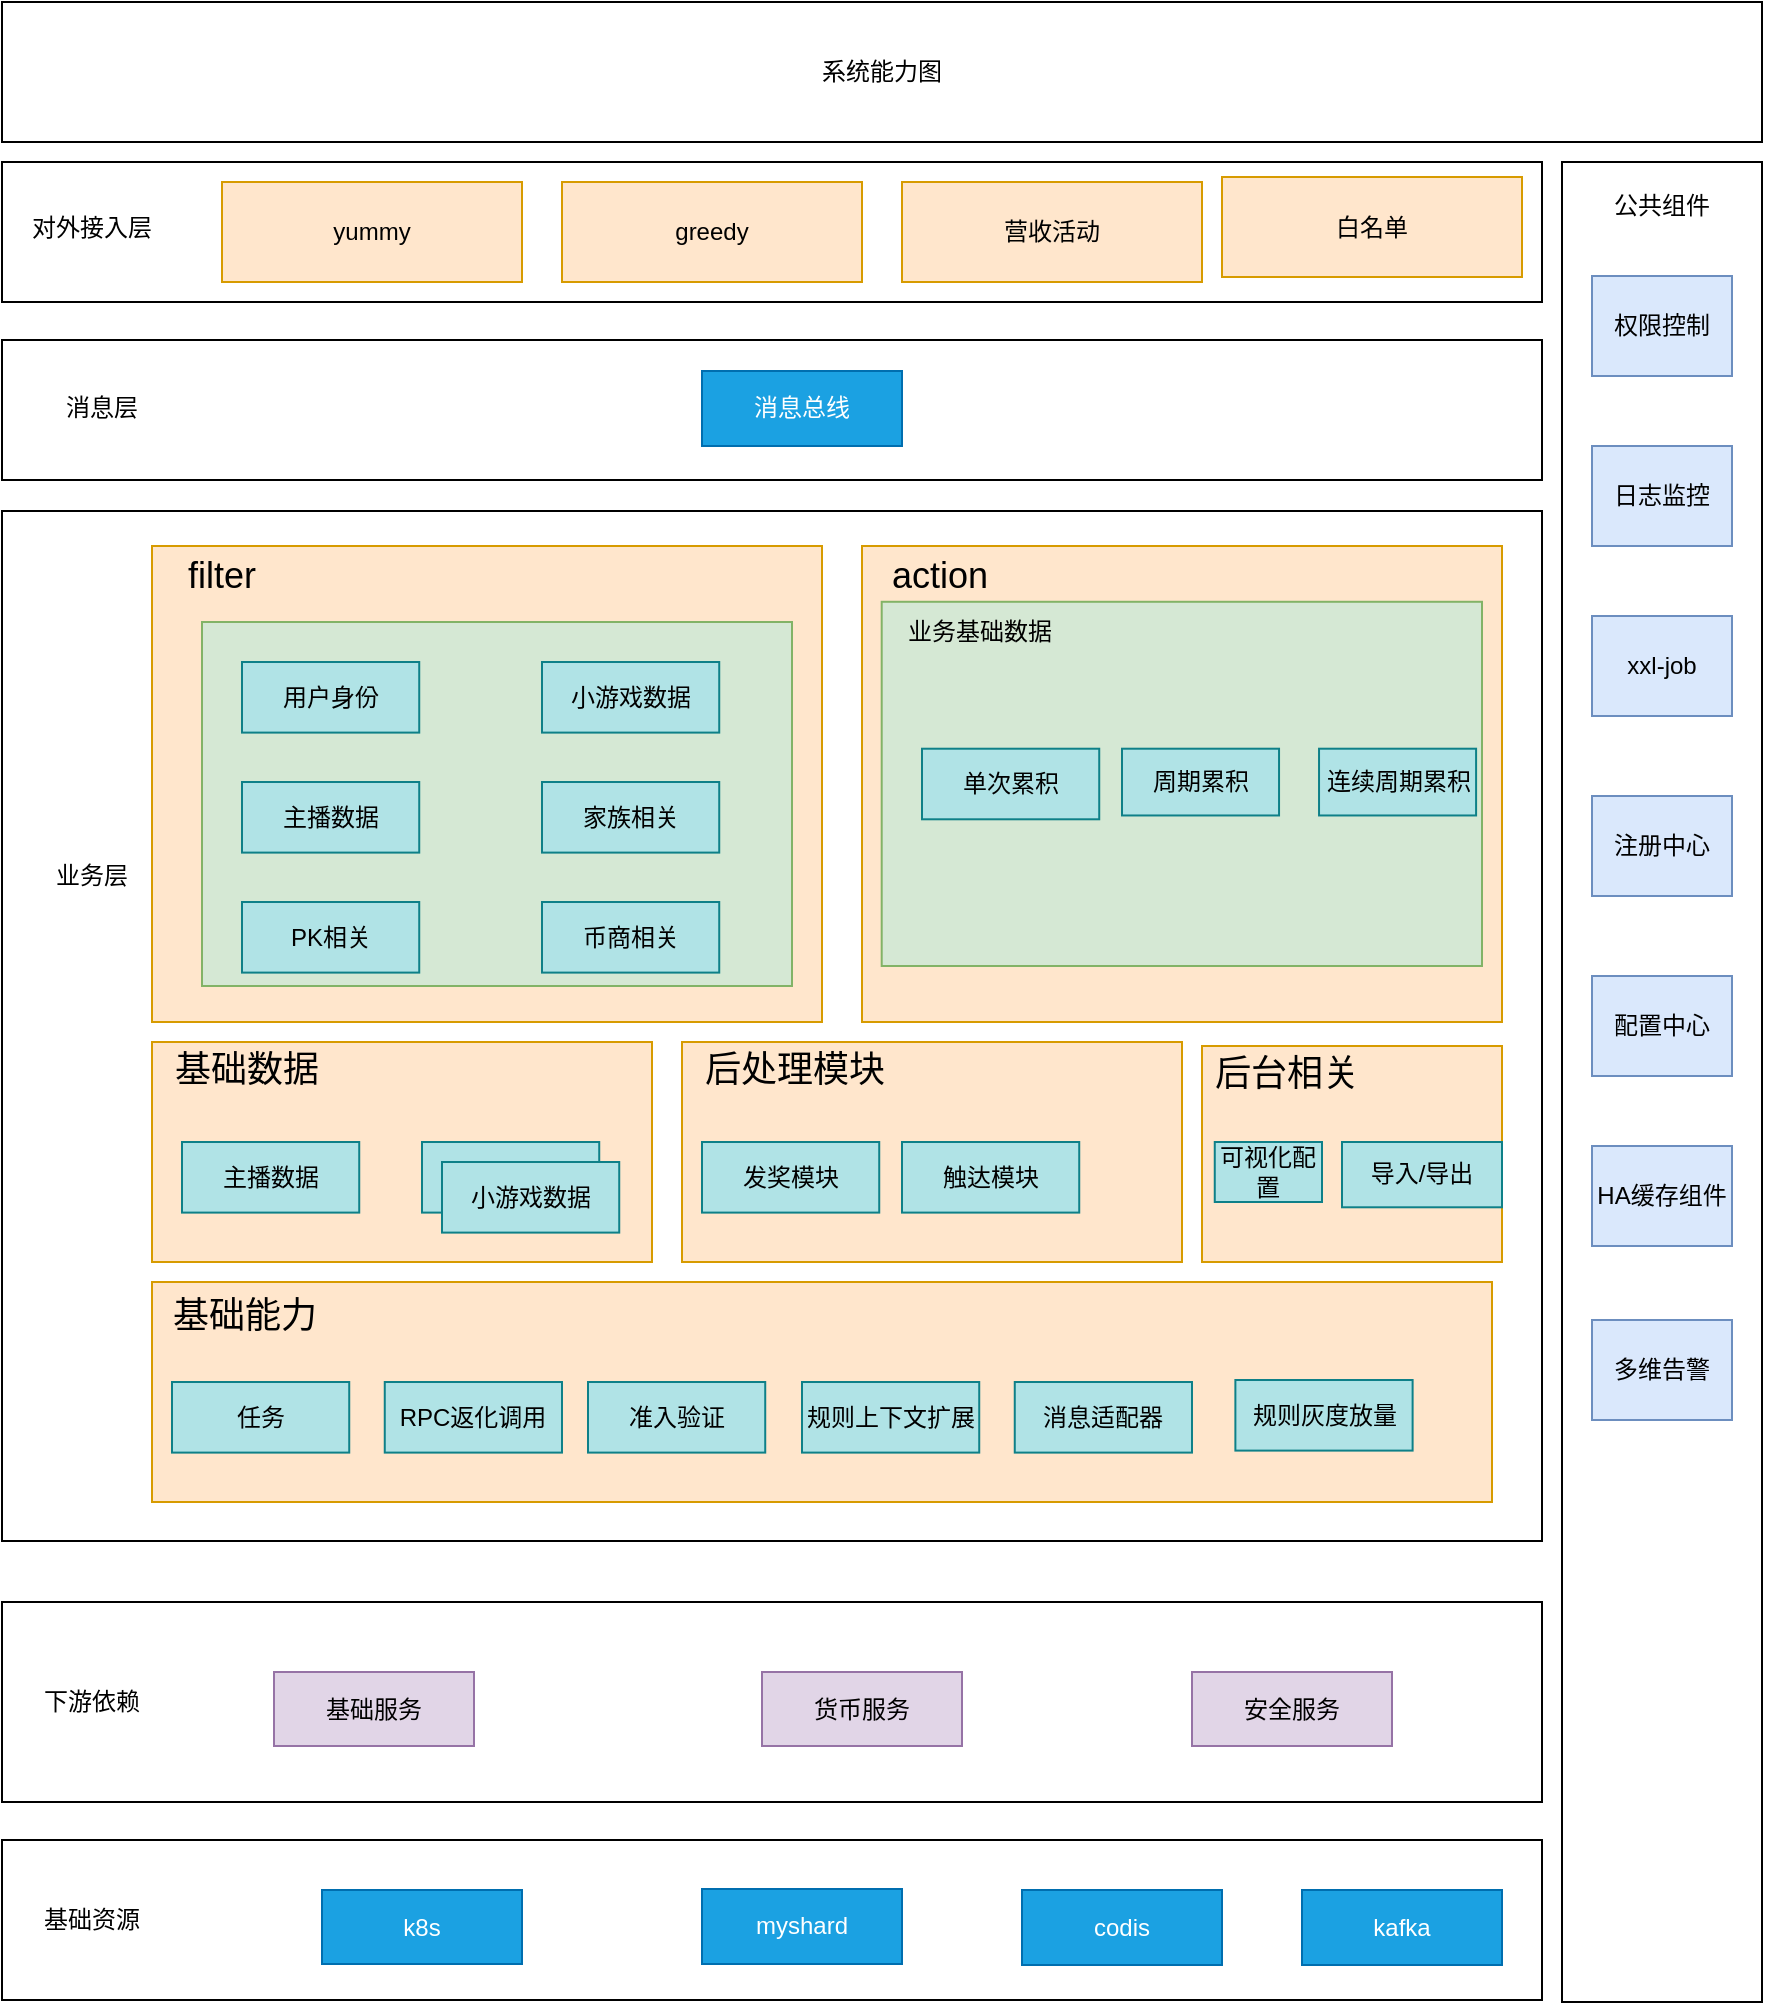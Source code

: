 <mxfile version="22.1.18" type="github">
  <diagram id="kP-WApDtpRvp6NtTZGy2" name="第 1 页">
    <mxGraphModel dx="1026" dy="572" grid="1" gridSize="10" guides="1" tooltips="1" connect="1" arrows="1" fold="1" page="1" pageScale="1" pageWidth="827" pageHeight="1169" math="0" shadow="0">
      <root>
        <mxCell id="0" />
        <mxCell id="1" parent="0" />
        <mxCell id="kpVw8w48rec5jtllySkK-1" value="系统能力图" style="rounded=0;whiteSpace=wrap;html=1;" parent="1" vertex="1">
          <mxGeometry x="90" y="250" width="880" height="70" as="geometry" />
        </mxCell>
        <mxCell id="kpVw8w48rec5jtllySkK-2" value="" style="rounded=0;whiteSpace=wrap;html=1;" parent="1" vertex="1">
          <mxGeometry x="90" y="330" width="770" height="70" as="geometry" />
        </mxCell>
        <mxCell id="kpVw8w48rec5jtllySkK-3" value="对外接入层" style="text;html=1;strokeColor=none;fillColor=none;align=center;verticalAlign=middle;whiteSpace=wrap;rounded=0;" parent="1" vertex="1">
          <mxGeometry x="100" y="345" width="70" height="35" as="geometry" />
        </mxCell>
        <mxCell id="kpVw8w48rec5jtllySkK-6" value="营收活动" style="rounded=0;whiteSpace=wrap;html=1;fillColor=#ffe6cc;strokeColor=#d79b00;" parent="1" vertex="1">
          <mxGeometry x="540" y="340" width="150" height="50" as="geometry" />
        </mxCell>
        <mxCell id="kpVw8w48rec5jtllySkK-7" value="" style="rounded=0;whiteSpace=wrap;html=1;" parent="1" vertex="1">
          <mxGeometry x="90" y="504.5" width="770" height="515" as="geometry" />
        </mxCell>
        <mxCell id="kpVw8w48rec5jtllySkK-9" value="业务层" style="text;html=1;strokeColor=none;fillColor=none;align=center;verticalAlign=middle;whiteSpace=wrap;rounded=0;" parent="1" vertex="1">
          <mxGeometry x="105" y="672" width="60" height="30" as="geometry" />
        </mxCell>
        <mxCell id="kpVw8w48rec5jtllySkK-33" value="" style="rounded=0;whiteSpace=wrap;html=1;" parent="1" vertex="1">
          <mxGeometry x="870" y="330" width="100" height="920" as="geometry" />
        </mxCell>
        <mxCell id="kpVw8w48rec5jtllySkK-34" value="公共组件" style="text;html=1;strokeColor=none;fillColor=none;align=center;verticalAlign=middle;whiteSpace=wrap;rounded=0;" parent="1" vertex="1">
          <mxGeometry x="890" y="337" width="60" height="30" as="geometry" />
        </mxCell>
        <mxCell id="kpVw8w48rec5jtllySkK-43" value="" style="rounded=0;whiteSpace=wrap;html=1;" parent="1" vertex="1">
          <mxGeometry x="90" y="1050" width="770" height="100" as="geometry" />
        </mxCell>
        <mxCell id="kpVw8w48rec5jtllySkK-44" value="下游依赖" style="text;html=1;strokeColor=none;fillColor=none;align=center;verticalAlign=middle;whiteSpace=wrap;rounded=0;" parent="1" vertex="1">
          <mxGeometry x="105" y="1085" width="60" height="30" as="geometry" />
        </mxCell>
        <mxCell id="kpVw8w48rec5jtllySkK-45" value="基础服务" style="rounded=0;whiteSpace=wrap;html=1;fillColor=#e1d5e7;strokeColor=#9673a6;" parent="1" vertex="1">
          <mxGeometry x="226" y="1085" width="100" height="37" as="geometry" />
        </mxCell>
        <mxCell id="kpVw8w48rec5jtllySkK-46" value="货币服务" style="rounded=0;whiteSpace=wrap;html=1;fillColor=#e1d5e7;strokeColor=#9673a6;" parent="1" vertex="1">
          <mxGeometry x="470" y="1085" width="100" height="37" as="geometry" />
        </mxCell>
        <mxCell id="kpVw8w48rec5jtllySkK-48" value="安全服务" style="rounded=0;whiteSpace=wrap;html=1;fillColor=#e1d5e7;strokeColor=#9673a6;" parent="1" vertex="1">
          <mxGeometry x="685" y="1085" width="100" height="37" as="geometry" />
        </mxCell>
        <mxCell id="kpVw8w48rec5jtllySkK-49" value="" style="rounded=0;whiteSpace=wrap;html=1;" parent="1" vertex="1">
          <mxGeometry x="90" y="1169" width="770" height="80" as="geometry" />
        </mxCell>
        <mxCell id="kpVw8w48rec5jtllySkK-50" value="基础资源" style="text;html=1;strokeColor=none;fillColor=none;align=center;verticalAlign=middle;whiteSpace=wrap;rounded=0;" parent="1" vertex="1">
          <mxGeometry x="105" y="1194" width="60" height="30" as="geometry" />
        </mxCell>
        <mxCell id="kpVw8w48rec5jtllySkK-51" value="k8s" style="rounded=0;whiteSpace=wrap;html=1;fillColor=#1ba1e2;strokeColor=#006EAF;fontColor=#ffffff;" parent="1" vertex="1">
          <mxGeometry x="250" y="1194" width="100" height="37" as="geometry" />
        </mxCell>
        <mxCell id="kpVw8w48rec5jtllySkK-52" value="myshard" style="rounded=0;whiteSpace=wrap;html=1;fillColor=#1ba1e2;strokeColor=#006EAF;fontColor=#ffffff;" parent="1" vertex="1">
          <mxGeometry x="440" y="1193.5" width="100" height="37.5" as="geometry" />
        </mxCell>
        <mxCell id="kpVw8w48rec5jtllySkK-53" value="codis" style="rounded=0;whiteSpace=wrap;html=1;fillColor=#1ba1e2;strokeColor=#006EAF;fontColor=#ffffff;" parent="1" vertex="1">
          <mxGeometry x="600" y="1194" width="100" height="37.5" as="geometry" />
        </mxCell>
        <mxCell id="g8VQBxRtrbRmx6s4JdtM-1" value="权限控制" style="rounded=0;whiteSpace=wrap;html=1;fillColor=#dae8fc;strokeColor=#6c8ebf;" parent="1" vertex="1">
          <mxGeometry x="885" y="387" width="70" height="50" as="geometry" />
        </mxCell>
        <mxCell id="EJtgx4ozu5CaRGJBaJ_n-10" value="日志监控" style="rounded=0;whiteSpace=wrap;html=1;fillColor=#dae8fc;strokeColor=#6c8ebf;" parent="1" vertex="1">
          <mxGeometry x="885" y="472" width="70" height="50" as="geometry" />
        </mxCell>
        <mxCell id="EJtgx4ozu5CaRGJBaJ_n-12" value="xxl-job" style="rounded=0;whiteSpace=wrap;html=1;fillColor=#dae8fc;strokeColor=#6c8ebf;" parent="1" vertex="1">
          <mxGeometry x="885" y="557" width="70" height="50" as="geometry" />
        </mxCell>
        <mxCell id="EJtgx4ozu5CaRGJBaJ_n-14" value="注册中心" style="rounded=0;whiteSpace=wrap;html=1;fillColor=#dae8fc;strokeColor=#6c8ebf;" parent="1" vertex="1">
          <mxGeometry x="885" y="647" width="70" height="50" as="geometry" />
        </mxCell>
        <mxCell id="EJtgx4ozu5CaRGJBaJ_n-15" value="HA缓存组件" style="rounded=0;whiteSpace=wrap;html=1;fillColor=#dae8fc;strokeColor=#6c8ebf;" parent="1" vertex="1">
          <mxGeometry x="885" y="822" width="70" height="50" as="geometry" />
        </mxCell>
        <mxCell id="EJtgx4ozu5CaRGJBaJ_n-16" value="配置中心" style="rounded=0;whiteSpace=wrap;html=1;fillColor=#dae8fc;strokeColor=#6c8ebf;" parent="1" vertex="1">
          <mxGeometry x="885" y="737" width="70" height="50" as="geometry" />
        </mxCell>
        <mxCell id="EJtgx4ozu5CaRGJBaJ_n-17" value="多维告警" style="rounded=0;whiteSpace=wrap;html=1;fillColor=#dae8fc;strokeColor=#6c8ebf;" parent="1" vertex="1">
          <mxGeometry x="885" y="909" width="70" height="50" as="geometry" />
        </mxCell>
        <mxCell id="EJtgx4ozu5CaRGJBaJ_n-18" value="greedy" style="rounded=0;whiteSpace=wrap;html=1;fillColor=#ffe6cc;strokeColor=#d79b00;" parent="1" vertex="1">
          <mxGeometry x="370" y="340" width="150" height="50" as="geometry" />
        </mxCell>
        <mxCell id="EJtgx4ozu5CaRGJBaJ_n-19" value="yummy" style="rounded=0;whiteSpace=wrap;html=1;fillColor=#ffe6cc;strokeColor=#d79b00;" parent="1" vertex="1">
          <mxGeometry x="200" y="340" width="150" height="50" as="geometry" />
        </mxCell>
        <mxCell id="y2V5eQRrKLhB8ouerc9a-15" value="" style="rounded=0;whiteSpace=wrap;html=1;" parent="1" vertex="1">
          <mxGeometry x="90" y="419" width="770" height="70" as="geometry" />
        </mxCell>
        <mxCell id="y2V5eQRrKLhB8ouerc9a-14" value="消息总线" style="rounded=0;whiteSpace=wrap;html=1;fillColor=#1ba1e2;strokeColor=#006EAF;fontColor=#ffffff;" parent="1" vertex="1">
          <mxGeometry x="440" y="434.5" width="100" height="37.5" as="geometry" />
        </mxCell>
        <mxCell id="y2V5eQRrKLhB8ouerc9a-18" value="消息层" style="text;html=1;strokeColor=none;fillColor=none;align=center;verticalAlign=middle;whiteSpace=wrap;rounded=0;" parent="1" vertex="1">
          <mxGeometry x="105" y="435.75" width="70" height="35" as="geometry" />
        </mxCell>
        <mxCell id="y2V5eQRrKLhB8ouerc9a-19" value="kafka" style="rounded=0;whiteSpace=wrap;html=1;fillColor=#1ba1e2;strokeColor=#006EAF;fontColor=#ffffff;" parent="1" vertex="1">
          <mxGeometry x="740" y="1194" width="100" height="37.5" as="geometry" />
        </mxCell>
        <mxCell id="snc-uxWqsaC4xuoeJqYB-3" value="" style="group" parent="1" vertex="1" connectable="0">
          <mxGeometry x="165" y="522" width="335" height="238" as="geometry" />
        </mxCell>
        <mxCell id="uNRUGT3ZcrBbDmXLUn96-2" value="" style="rounded=0;whiteSpace=wrap;html=1;fillColor=#ffe6cc;strokeColor=#d79b00;" parent="snc-uxWqsaC4xuoeJqYB-3" vertex="1">
          <mxGeometry width="335" height="238" as="geometry" />
        </mxCell>
        <mxCell id="y2V5eQRrKLhB8ouerc9a-23" value="" style="rounded=0;whiteSpace=wrap;html=1;fillColor=#d5e8d4;strokeColor=#82b366;" parent="snc-uxWqsaC4xuoeJqYB-3" vertex="1">
          <mxGeometry x="25" y="38" width="295" height="182" as="geometry" />
        </mxCell>
        <mxCell id="uNRUGT3ZcrBbDmXLUn96-3" value="&lt;span style=&quot;font-size: 18px;&quot;&gt;filter&lt;/span&gt;" style="text;html=1;strokeColor=none;fillColor=none;align=center;verticalAlign=middle;whiteSpace=wrap;rounded=0;" parent="snc-uxWqsaC4xuoeJqYB-3" vertex="1">
          <mxGeometry x="-25" y="0.001" width="120" height="30.254" as="geometry" />
        </mxCell>
        <mxCell id="xJ3yaLr8aHJdiz6ICbCO-1" value="用户身份" style="rounded=0;whiteSpace=wrap;html=1;fillColor=#b0e3e6;strokeColor=#0e8088;" vertex="1" parent="snc-uxWqsaC4xuoeJqYB-3">
          <mxGeometry x="45.002" y="58.003" width="88.615" height="35.297" as="geometry" />
        </mxCell>
        <mxCell id="xJ3yaLr8aHJdiz6ICbCO-2" value="小游戏数据" style="rounded=0;whiteSpace=wrap;html=1;fillColor=#b0e3e6;strokeColor=#0e8088;" vertex="1" parent="snc-uxWqsaC4xuoeJqYB-3">
          <mxGeometry x="195.002" y="58.003" width="88.615" height="35.297" as="geometry" />
        </mxCell>
        <mxCell id="xJ3yaLr8aHJdiz6ICbCO-4" value="主播数据" style="rounded=0;whiteSpace=wrap;html=1;fillColor=#b0e3e6;strokeColor=#0e8088;" vertex="1" parent="snc-uxWqsaC4xuoeJqYB-3">
          <mxGeometry x="45.002" y="118.003" width="88.615" height="35.297" as="geometry" />
        </mxCell>
        <mxCell id="xJ3yaLr8aHJdiz6ICbCO-3" value="家族相关" style="rounded=0;whiteSpace=wrap;html=1;fillColor=#b0e3e6;strokeColor=#0e8088;" vertex="1" parent="snc-uxWqsaC4xuoeJqYB-3">
          <mxGeometry x="195.002" y="118.003" width="88.615" height="35.297" as="geometry" />
        </mxCell>
        <mxCell id="xJ3yaLr8aHJdiz6ICbCO-5" value="PK相关" style="rounded=0;whiteSpace=wrap;html=1;fillColor=#b0e3e6;strokeColor=#0e8088;" vertex="1" parent="snc-uxWqsaC4xuoeJqYB-3">
          <mxGeometry x="45.002" y="178.003" width="88.615" height="35.297" as="geometry" />
        </mxCell>
        <mxCell id="xJ3yaLr8aHJdiz6ICbCO-6" value="币商相关" style="rounded=0;whiteSpace=wrap;html=1;fillColor=#b0e3e6;strokeColor=#0e8088;" vertex="1" parent="snc-uxWqsaC4xuoeJqYB-3">
          <mxGeometry x="195.002" y="178.003" width="88.615" height="35.297" as="geometry" />
        </mxCell>
        <mxCell id="snc-uxWqsaC4xuoeJqYB-14" value="" style="group;fillColor=#d5e8d4;strokeColor=#82b366;" parent="1" vertex="1" connectable="0">
          <mxGeometry x="520" y="522" width="320" height="238" as="geometry" />
        </mxCell>
        <mxCell id="uNRUGT3ZcrBbDmXLUn96-4" value="" style="rounded=0;whiteSpace=wrap;html=1;fillColor=#ffe6cc;strokeColor=#d79b00;" parent="snc-uxWqsaC4xuoeJqYB-14" vertex="1">
          <mxGeometry width="320" height="238" as="geometry" />
        </mxCell>
        <mxCell id="EJtgx4ozu5CaRGJBaJ_n-48" value="" style="rounded=0;whiteSpace=wrap;html=1;fillColor=#d5e8d4;strokeColor=#82b366;" parent="snc-uxWqsaC4xuoeJqYB-14" vertex="1">
          <mxGeometry x="9.85" y="27.89" width="300.15" height="182.11" as="geometry" />
        </mxCell>
        <mxCell id="uNRUGT3ZcrBbDmXLUn96-6" value="&lt;font style=&quot;font-size: 18px;&quot;&gt;action&lt;/font&gt;" style="text;html=1;strokeColor=none;fillColor=none;align=center;verticalAlign=middle;whiteSpace=wrap;rounded=0;" parent="snc-uxWqsaC4xuoeJqYB-14" vertex="1">
          <mxGeometry x="-19.688" y="0.003" width="118.154" height="30.254" as="geometry" />
        </mxCell>
        <mxCell id="snc-uxWqsaC4xuoeJqYB-18" value="业务基础数据" style="text;html=1;strokeColor=none;fillColor=none;align=center;verticalAlign=middle;whiteSpace=wrap;rounded=0;" parent="snc-uxWqsaC4xuoeJqYB-14" vertex="1">
          <mxGeometry x="9.846" y="27.893" width="98.462" height="30.254" as="geometry" />
        </mxCell>
        <mxCell id="snc-uxWqsaC4xuoeJqYB-19" value="周期累积" style="rounded=0;whiteSpace=wrap;html=1;fillColor=#b0e3e6;strokeColor=#0e8088;" parent="snc-uxWqsaC4xuoeJqYB-14" vertex="1">
          <mxGeometry x="130.002" y="101.351" width="78.523" height="33.385" as="geometry" />
        </mxCell>
        <mxCell id="sW2l-pxSZwtCEugyFTD0-1" value="单次累积" style="rounded=0;whiteSpace=wrap;html=1;fillColor=#b0e3e6;strokeColor=#0e8088;" parent="snc-uxWqsaC4xuoeJqYB-14" vertex="1">
          <mxGeometry x="30.002" y="101.353" width="88.615" height="35.297" as="geometry" />
        </mxCell>
        <mxCell id="xJ3yaLr8aHJdiz6ICbCO-7" value="连续周期累积" style="rounded=0;whiteSpace=wrap;html=1;fillColor=#b0e3e6;strokeColor=#0e8088;" vertex="1" parent="snc-uxWqsaC4xuoeJqYB-14">
          <mxGeometry x="228.522" y="101.351" width="78.523" height="33.385" as="geometry" />
        </mxCell>
        <mxCell id="snc-uxWqsaC4xuoeJqYB-17" value="" style="group" parent="1" vertex="1" connectable="0">
          <mxGeometry x="165" y="770" width="683.617" height="220" as="geometry" />
        </mxCell>
        <mxCell id="sW2l-pxSZwtCEugyFTD0-2" value="" style="group" parent="snc-uxWqsaC4xuoeJqYB-17" vertex="1" connectable="0">
          <mxGeometry width="683.617" height="220" as="geometry" />
        </mxCell>
        <mxCell id="GVJ0wXT0H-0ZE1gmcHWH-2" value="" style="rounded=0;whiteSpace=wrap;html=1;fillColor=#ffe6cc;strokeColor=#d79b00;" parent="sW2l-pxSZwtCEugyFTD0-2" vertex="1">
          <mxGeometry width="250" height="110" as="geometry" />
        </mxCell>
        <mxCell id="GVJ0wXT0H-0ZE1gmcHWH-3" value="&lt;span style=&quot;font-size: 18px;&quot;&gt;基础数据&lt;/span&gt;" style="text;html=1;strokeColor=none;fillColor=none;align=center;verticalAlign=middle;whiteSpace=wrap;rounded=0;" parent="sW2l-pxSZwtCEugyFTD0-2" vertex="1">
          <mxGeometry x="-25" y="-0.003" width="145" height="27.5" as="geometry" />
        </mxCell>
        <mxCell id="xJ3yaLr8aHJdiz6ICbCO-8" value="主播数据" style="rounded=0;whiteSpace=wrap;html=1;fillColor=#b0e3e6;strokeColor=#0e8088;" vertex="1" parent="sW2l-pxSZwtCEugyFTD0-2">
          <mxGeometry x="15.002" y="50.003" width="88.615" height="35.297" as="geometry" />
        </mxCell>
        <mxCell id="xJ3yaLr8aHJdiz6ICbCO-9" value="小游戏数据" style="rounded=0;whiteSpace=wrap;html=1;fillColor=#b0e3e6;strokeColor=#0e8088;" vertex="1" parent="sW2l-pxSZwtCEugyFTD0-2">
          <mxGeometry x="135.002" y="50.003" width="88.615" height="35.297" as="geometry" />
        </mxCell>
        <mxCell id="_7niGNAHybga_dBvwEQ4-1" value="白名单" style="rounded=0;whiteSpace=wrap;html=1;fillColor=#ffe6cc;strokeColor=#d79b00;" parent="1" vertex="1">
          <mxGeometry x="700" y="337.5" width="150" height="50" as="geometry" />
        </mxCell>
        <mxCell id="_7niGNAHybga_dBvwEQ4-3" value="" style="rounded=0;whiteSpace=wrap;html=1;fillColor=#ffe6cc;strokeColor=#d79b00;" parent="1" vertex="1">
          <mxGeometry x="165" y="890" width="670" height="110" as="geometry" />
        </mxCell>
        <mxCell id="_7niGNAHybga_dBvwEQ4-4" value="&lt;span style=&quot;font-size: 18px;&quot;&gt;基础能力&lt;/span&gt;" style="text;html=1;strokeColor=none;fillColor=none;align=center;verticalAlign=middle;whiteSpace=wrap;rounded=0;" parent="1" vertex="1">
          <mxGeometry x="139" y="892.997" width="145" height="27.5" as="geometry" />
        </mxCell>
        <mxCell id="xJ3yaLr8aHJdiz6ICbCO-10" value="" style="rounded=0;whiteSpace=wrap;html=1;fillColor=#ffe6cc;strokeColor=#d79b00;" vertex="1" parent="1">
          <mxGeometry x="430" y="770" width="250" height="110" as="geometry" />
        </mxCell>
        <mxCell id="xJ3yaLr8aHJdiz6ICbCO-11" value="&lt;span style=&quot;font-size: 18px;&quot;&gt;后处理模块&lt;/span&gt;" style="text;html=1;strokeColor=none;fillColor=none;align=center;verticalAlign=middle;whiteSpace=wrap;rounded=0;" vertex="1" parent="1">
          <mxGeometry x="414" y="769.997" width="145" height="27.5" as="geometry" />
        </mxCell>
        <mxCell id="xJ3yaLr8aHJdiz6ICbCO-12" value="发奖模块" style="rounded=0;whiteSpace=wrap;html=1;fillColor=#b0e3e6;strokeColor=#0e8088;" vertex="1" parent="1">
          <mxGeometry x="440.002" y="820.003" width="88.615" height="35.297" as="geometry" />
        </mxCell>
        <mxCell id="xJ3yaLr8aHJdiz6ICbCO-13" value="触达模块" style="rounded=0;whiteSpace=wrap;html=1;fillColor=#b0e3e6;strokeColor=#0e8088;" vertex="1" parent="1">
          <mxGeometry x="540.002" y="820.003" width="88.615" height="35.297" as="geometry" />
        </mxCell>
        <mxCell id="xJ3yaLr8aHJdiz6ICbCO-14" value="" style="rounded=0;whiteSpace=wrap;html=1;fillColor=#ffe6cc;strokeColor=#d79b00;" vertex="1" parent="1">
          <mxGeometry x="690" y="772" width="150" height="108" as="geometry" />
        </mxCell>
        <mxCell id="xJ3yaLr8aHJdiz6ICbCO-15" value="&lt;span style=&quot;font-size: 18px;&quot;&gt;后台相关&lt;/span&gt;" style="text;html=1;strokeColor=none;fillColor=none;align=center;verticalAlign=middle;whiteSpace=wrap;rounded=0;" vertex="1" parent="1">
          <mxGeometry x="660" y="771.997" width="145" height="27.5" as="geometry" />
        </mxCell>
        <mxCell id="xJ3yaLr8aHJdiz6ICbCO-16" value="可视化配置" style="rounded=0;whiteSpace=wrap;html=1;fillColor=#b0e3e6;strokeColor=#0e8088;" vertex="1" parent="1">
          <mxGeometry x="696.38" y="820" width="53.62" height="30" as="geometry" />
        </mxCell>
        <mxCell id="xJ3yaLr8aHJdiz6ICbCO-18" value="导入/导出" style="rounded=0;whiteSpace=wrap;html=1;fillColor=#b0e3e6;strokeColor=#0e8088;" vertex="1" parent="1">
          <mxGeometry x="760" y="820" width="80" height="32.65" as="geometry" />
        </mxCell>
        <mxCell id="xJ3yaLr8aHJdiz6ICbCO-19" value="任务" style="rounded=0;whiteSpace=wrap;html=1;fillColor=#b0e3e6;strokeColor=#0e8088;" vertex="1" parent="1">
          <mxGeometry x="175.002" y="940.003" width="88.615" height="35.297" as="geometry" />
        </mxCell>
        <mxCell id="xJ3yaLr8aHJdiz6ICbCO-21" value="RPC返化调用" style="rounded=0;whiteSpace=wrap;html=1;fillColor=#b0e3e6;strokeColor=#0e8088;" vertex="1" parent="1">
          <mxGeometry x="281.382" y="940.003" width="88.615" height="35.297" as="geometry" />
        </mxCell>
        <mxCell id="xJ3yaLr8aHJdiz6ICbCO-23" value="准入验证" style="rounded=0;whiteSpace=wrap;html=1;fillColor=#b0e3e6;strokeColor=#0e8088;" vertex="1" parent="1">
          <mxGeometry x="383.002" y="940.003" width="88.615" height="35.297" as="geometry" />
        </mxCell>
        <mxCell id="xJ3yaLr8aHJdiz6ICbCO-24" value="小游戏数据" style="rounded=0;whiteSpace=wrap;html=1;fillColor=#b0e3e6;strokeColor=#0e8088;" vertex="1" parent="1">
          <mxGeometry x="310.002" y="830.003" width="88.615" height="35.297" as="geometry" />
        </mxCell>
        <mxCell id="xJ3yaLr8aHJdiz6ICbCO-25" value="规则灰度放量" style="rounded=0;whiteSpace=wrap;html=1;fillColor=#b0e3e6;strokeColor=#0e8088;" vertex="1" parent="1">
          <mxGeometry x="706.692" y="939.003" width="88.615" height="35.297" as="geometry" />
        </mxCell>
        <mxCell id="xJ3yaLr8aHJdiz6ICbCO-26" value="消息适配器" style="rounded=0;whiteSpace=wrap;html=1;fillColor=#b0e3e6;strokeColor=#0e8088;" vertex="1" parent="1">
          <mxGeometry x="596.382" y="940.003" width="88.615" height="35.297" as="geometry" />
        </mxCell>
        <mxCell id="xJ3yaLr8aHJdiz6ICbCO-27" value="规则上下文扩展" style="rounded=0;whiteSpace=wrap;html=1;fillColor=#b0e3e6;strokeColor=#0e8088;" vertex="1" parent="1">
          <mxGeometry x="490.002" y="940.003" width="88.615" height="35.297" as="geometry" />
        </mxCell>
      </root>
    </mxGraphModel>
  </diagram>
</mxfile>
